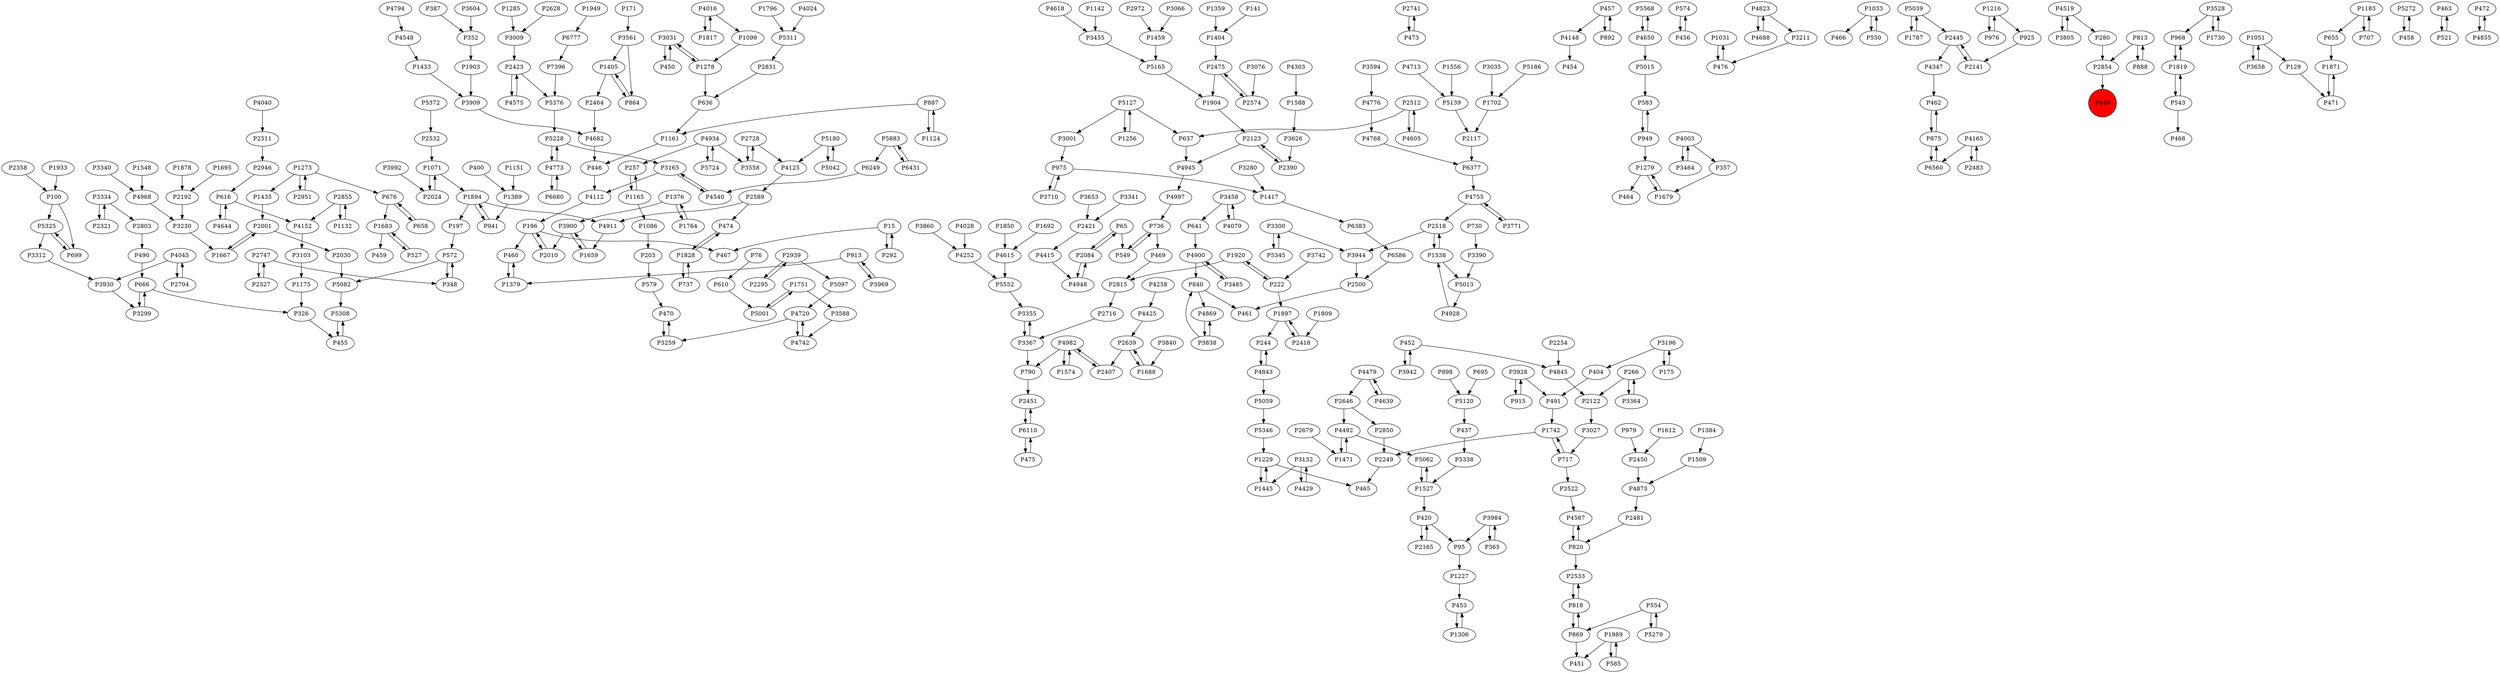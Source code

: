 digraph {
	P3031 -> P1278
	P3860 -> P4252
	P3588 -> P4742
	P2850 -> P2249
	P3909 -> P4682
	P2741 -> P473
	P2728 -> P3558
	P1256 -> P5127
	P4148 -> P454
	P5062 -> P1527
	P5325 -> P699
	P2358 -> P100
	P6110 -> P475
	P1850 -> P4615
	P2747 -> P348
	P6680 -> P4773
	P3196 -> P404
	P666 -> P3299
	P3992 -> P2024
	P1165 -> P257
	P666 -> P326
	P5127 -> P637
	P2450 -> P4873
	P554 -> P5279
	P5568 -> P4650
	P2327 -> P2747
	P1904 -> P2123
	P975 -> P1417
	P404 -> P491
	P5042 -> P5180
	P2475 -> P1904
	P574 -> P456
	P4776 -> P4768
	P616 -> P4644
	P1376 -> P1764
	P3838 -> P840
	P470 -> P3259
	P5308 -> P455
	P840 -> P461
	P2192 -> P3230
	P65 -> P2084
	P196 -> P2010
	P1031 -> P476
	P2747 -> P2327
	P1828 -> P737
	P2728 -> P4125
	P266 -> P3364
	P6110 -> P2451
	P2084 -> P65
	P554 -> P869
	P2533 -> P818
	P1033 -> P466
	P5376 -> P5228
	P2254 -> P4845
	P473 -> P2741
	P2512 -> P4605
	P1894 -> P197
	P2295 -> P2939
	P474 -> P1828
	P292 -> P15
	P5039 -> P1787
	P4968 -> P3230
	P4519 -> P3805
	P4720 -> P3259
	P1216 -> P976
	P3464 -> P4003
	P1384 -> P1509
	P455 -> P5308
	P3367 -> P790
	P420 -> P2165
	P572 -> P5082
	P4843 -> P5059
	P1692 -> P4615
	P1878 -> P2192
	P1894 -> P941
	P1278 -> P636
	P737 -> P1828
	P875 -> P462
	P1897 -> P2418
	P1897 -> P244
	P2646 -> P2850
	P6431 -> P5883
	P1132 -> P2855
	P4125 -> P2589
	P2939 -> P5097
	P490 -> P666
	P2423 -> P5376
	P695 -> P5120
	P5097 -> P4720
	P2423 -> P4575
	P4112 -> P196
	P4755 -> P3771
	P5120 -> P437
	P676 -> P658
	P2123 -> P4945
	P4845 -> P2122
	P4165 -> P2483
	P1612 -> P2450
	P875 -> P6560
	P65 -> P549
	P4650 -> P5568
	P979 -> P2450
	P1273 -> P1435
	P4997 -> P736
	P4773 -> P6680
	P3458 -> P641
	P4347 -> P462
	P888 -> P813
	P3942 -> P452
	P4618 -> P3455
	P1099 -> P1278
	P1227 -> P453
	P4575 -> P2423
	P968 -> P1819
	P736 -> P469
	P3027 -> P717
	P5180 -> P5042
	P1509 -> P4873
	P4650 -> P5015
	P457 -> P4148
	P915 -> P3928
	P975 -> P3710
	P730 -> P3390
	P5311 -> P2831
	P3528 -> P968
	P326 -> P455
	P437 -> P5338
	P2321 -> P3334
	P5039 -> P2445
	P387 -> P352
	P1764 -> P1376
	P352 -> P1903
	P655 -> P1871
	P3341 -> P2421
	P5082 -> P5308
	P257 -> P1165
	P4644 -> P616
	P1989 -> P451
	P196 -> P460
	P949 -> P583
	P453 -> P1306
	P3165 -> P4540
	P1548 -> P4968
	P949 -> P1279
	P3367 -> P3355
	P4079 -> P3458
	P1828 -> P474
	P4045 -> P3930
	P2445 -> P4347
	P2445 -> P2141
	P3312 -> P3930
	P3455 -> P5165
	P1527 -> P5062
	P3103 -> P1175
	P4492 -> P1471
	P3390 -> P5013
	P1161 -> P446
	P1051 -> P3658
	P1659 -> P3900
	P579 -> P470
	P820 -> P4587
	P1751 -> P3588
	P1933 -> P100
	P5372 -> P2532
	P736 -> P549
	P452 -> P3942
	P1405 -> P2464
	P1183 -> P655
	P3528 -> P1730
	P2122 -> P3027
	P549 -> P736
	P3522 -> P4587
	P4843 -> P244
	P15 -> P292
	P4024 -> P5311
	P3984 -> P365
	P244 -> P4843
	P3355 -> P3367
	P2123 -> P2390
	P469 -> P2815
	P4934 -> P3558
	P583 -> P949
	P2946 -> P616
	P1527 -> P420
	P2855 -> P4152
	P5059 -> P5346
	P1435 -> P2001
	P3805 -> P4519
	P5552 -> P3355
	P2574 -> P2475
	P2639 -> P1688
	P2481 -> P820
	P820 -> P2533
	P1405 -> P864
	P196 -> P467
	P1688 -> P2639
	P5272 -> P458
	P1817 -> P4016
	P2249 -> P465
	P840 -> P4869
	P1471 -> P4492
	P4605 -> P2512
	P2030 -> P5082
	P1071 -> P1894
	P6383 -> P6586
	P1165 -> P1086
	P1183 -> P707
	P636 -> P1161
	P171 -> P3561
	P887 -> P1161
	P2141 -> P2445
	P1871 -> P471
	P1574 -> P4982
	P3658 -> P1051
	P616 -> P4152
	P676 -> P1683
	P5015 -> P583
	P2511 -> P2946
	P610 -> P5001
	P2421 -> P4415
	P5228 -> P4773
	P1051 -> P129
	P5724 -> P4934
	P2483 -> P4165
	P5228 -> P3165
	P3334 -> P2321
	P1459 -> P5165
	P462 -> P875
	P1445 -> P1229
	P1819 -> P968
	P1920 -> P222
	P2589 -> P4911
	P4252 -> P5552
	P4869 -> P3838
	P3132 -> P4429
	P2451 -> P6110
	P348 -> P572
	P3710 -> P975
	P3076 -> P2574
	P4945 -> P4997
	P4016 -> P1099
	P100 -> P699
	P2532 -> P1071
	P1751 -> P5001
	P475 -> P6110
	P5127 -> P3001
	P3604 -> P352
	P4258 -> P4425
	P420 -> P95
	P572 -> P348
	P550 -> P1033
	P1142 -> P3455
	P3944 -> P2500
	P5883 -> P6249
	P2010 -> P196
	P457 -> P892
	P3259 -> P470
	P2646 -> P4492
	P818 -> P2533
	P1679 -> P1279
	P3928 -> P491
	P3001 -> P975
	P3594 -> P4776
	P4688 -> P4823
	P3031 -> P450
	P3211 -> P476
	P543 -> P1819
	P1920 -> P2815
	P3340 -> P4968
	P4934 -> P5724
	P463 -> P521
	P2001 -> P2030
	P4165 -> P6560
	P471 -> P1871
	P4742 -> P4720
	P2704 -> P4045
	P1742 -> P717
	P658 -> P676
	P4429 -> P3132
	P1229 -> P1445
	P3969 -> P913
	P818 -> P869
	P2589 -> P474
	P3771 -> P4755
	P2854 -> P449
	P1894 -> P4911
	P400 -> P1389
	P4479 -> P2646
	P1379 -> P460
	P5346 -> P1229
	P197 -> P572
	P717 -> P3522
	P15 -> P467
	P5325 -> P3312
	P2939 -> P2295
	P2972 -> P1459
	P3334 -> P2803
	P1667 -> P2001
	P2512 -> P637
	P5013 -> P4928
	P2500 -> P461
	P95 -> P1227
	P1556 -> P5139
	P5127 -> P1256
	P813 -> P2854
	P864 -> P1405
	P4755 -> P2518
	P869 -> P451
	P3230 -> P1667
	P100 -> P5325
	P5279 -> P554
	P5883 -> P6431
	P1279 -> P464
	P3984 -> P95
	P4911 -> P1659
	P1787 -> P5039
	P4982 -> P1574
	P3165 -> P4112
	P4928 -> P1538
	P1538 -> P2518
	P476 -> P1031
	P4900 -> P840
	P3653 -> P2421
	P3066 -> P1459
	P892 -> P457
	P2831 -> P636
	P2475 -> P2574
	P472 -> P4855
	P1216 -> P925
	P1695 -> P2192
	P4045 -> P2704
	P4016 -> P1817
	P1809 -> P2418
	P3458 -> P4079
	P2951 -> P1273
	P790 -> P2451
	P4823 -> P3211
	P3485 -> P4900
	P4682 -> P446
	P5338 -> P1527
	P4982 -> P2407
	P357 -> P1679
	P7396 -> P5376
	P5186 -> P1702
	P4768 -> P6377
	P4823 -> P4688
	P4773 -> P5228
	P707 -> P1183
	P458 -> P5272
	P4303 -> P1588
	P3838 -> P4869
	P3558 -> P2728
	P2024 -> P1071
	P1033 -> P550
	P2084 -> P4948
	P4873 -> P2481
	P452 -> P4845
	P456 -> P574
	P527 -> P1683
	P2117 -> P6377
	P6777 -> P7396
	P3300 -> P5345
	P4028 -> P4252
	P2803 -> P490
	P3742 -> P222
	P3035 -> P1702
	P1086 -> P203
	P4003 -> P357
	P76 -> P610
	P4794 -> P4548
	P1903 -> P3909
	P2001 -> P1667
	P3561 -> P1405
	P1538 -> P5013
	P1359 -> P1404
	P6586 -> P2500
	P898 -> P5120
	P6249 -> P4540
	P4948 -> P2084
	P4900 -> P3485
	P4548 -> P1433
	P5165 -> P1904
	P2390 -> P2123
	P1285 -> P3009
	P1949 -> P6777
	P3299 -> P666
	P175 -> P3196
	P4587 -> P820
	P2716 -> P3367
	P222 -> P1897
	P2679 -> P1471
	P129 -> P471
	P491 -> P1742
	P2855 -> P1132
	P813 -> P888
	P266 -> P2122
	P4519 -> P280
	P3561 -> P864
	P5001 -> P1751
	P446 -> P4112
	P4855 -> P472
	P5139 -> P2117
	P4615 -> P5552
	P1124 -> P887
	P913 -> P1379
	P4934 -> P257
	P869 -> P818
	P543 -> P468
	P4425 -> P2639
	P1279 -> P1679
	P3900 -> P1659
	P2418 -> P1897
	P585 -> P1989
	P3132 -> P1445
	P1376 -> P3900
	P1796 -> P5311
	P1151 -> P1389
	P1819 -> P543
	P1588 -> P3626
	P1071 -> P2024
	P887 -> P1124
	P3009 -> P2423
	P699 -> P5325
	P4040 -> P2511
	P1742 -> P2249
	P1683 -> P527
	P2407 -> P4982
	P1278 -> P3031
	P1404 -> P2475
	P3196 -> P175
	P460 -> P1379
	P4492 -> P5062
	P3280 -> P1417
	P365 -> P3984
	P1273 -> P2951
	P4982 -> P790
	P3930 -> P3299
	P1683 -> P459
	P2815 -> P2716
	P4639 -> P4479
	P3626 -> P2390
	P2518 -> P3944
	P450 -> P3031
	P913 -> P3969
	P1417 -> P6383
	P1702 -> P2117
	P1433 -> P3909
	P4479 -> P4639
	P976 -> P1216
	P4003 -> P3464
	P6377 -> P4755
	P925 -> P2141
	P1273 -> P676
	P4152 -> P3103
	P2518 -> P1538
	P4713 -> P5139
	P1175 -> P326
	P521 -> P463
	P1989 -> P585
	P3900 -> P2010
	P4415 -> P4948
	P1229 -> P465
	P637 -> P4945
	P280 -> P2854
	P1306 -> P453
	P2639 -> P2407
	P3928 -> P915
	P1389 -> P941
	P4720 -> P4742
	P6560 -> P875
	P5345 -> P3300
	P3364 -> P266
	P2165 -> P420
	P203 -> P579
	P5180 -> P4125
	P641 -> P4900
	P717 -> P1742
	P1730 -> P3528
	P2464 -> P4682
	P222 -> P1920
	P3840 -> P1688
	P941 -> P1894
	P4540 -> P3165
	P2628 -> P3009
	P3300 -> P3944
	P141 -> P1404
	P449 [shape=circle]
	P449 [style=filled]
	P449 [fillcolor=red]
}